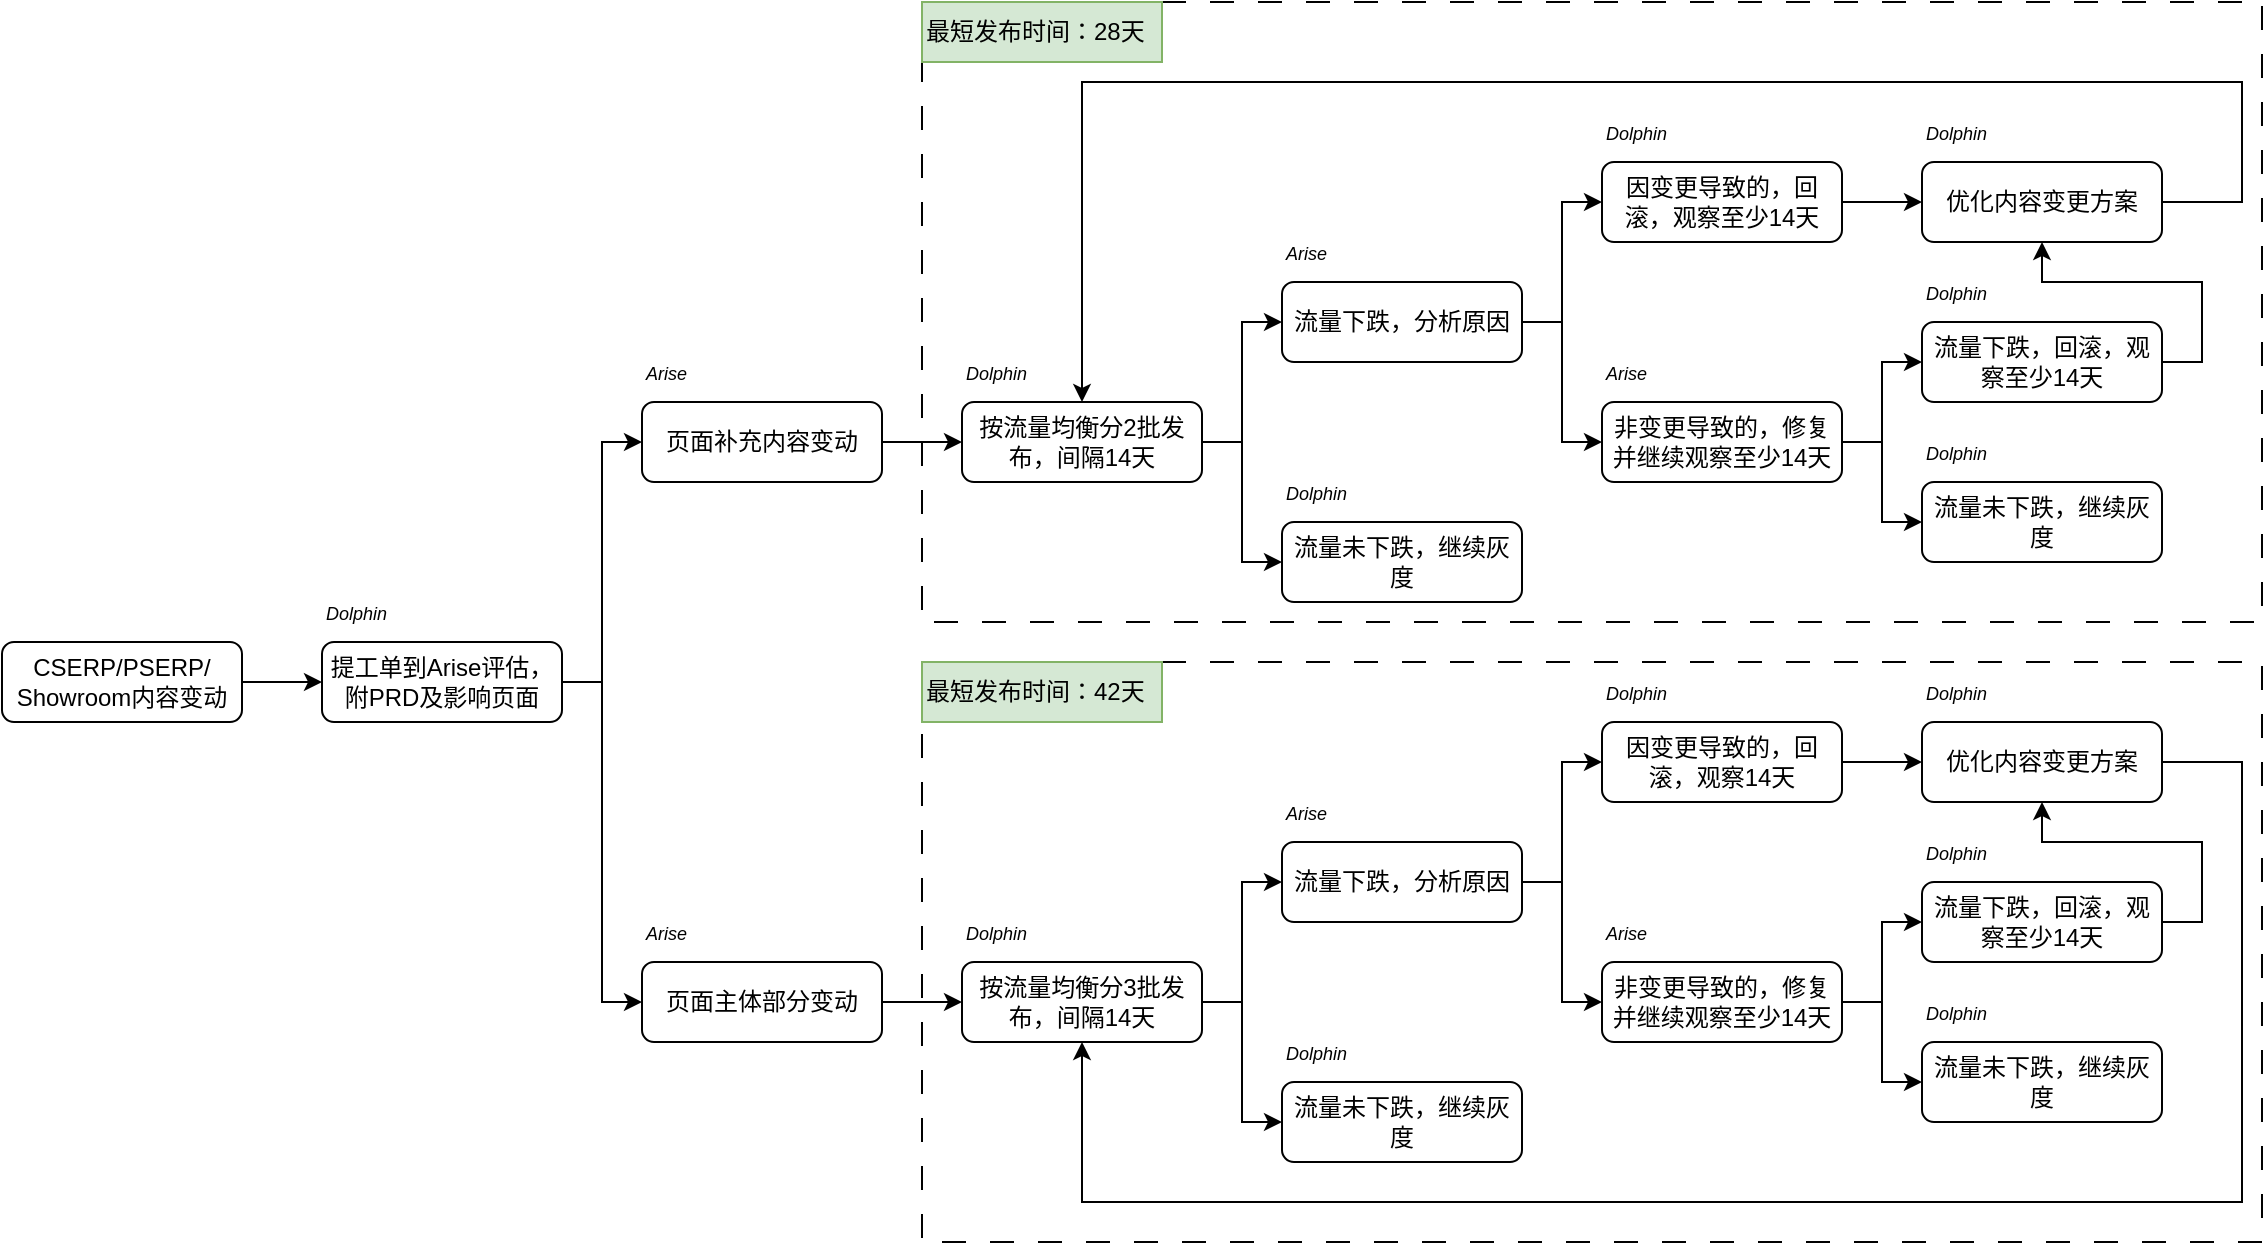 <mxfile version="27.2.0">
  <diagram name="第 1 页" id="cPDzZspk4rFNg1R5x_Es">
    <mxGraphModel dx="1426" dy="1828" grid="1" gridSize="10" guides="1" tooltips="1" connect="1" arrows="1" fold="1" page="1" pageScale="1" pageWidth="827" pageHeight="1169" math="0" shadow="0">
      <root>
        <mxCell id="0" />
        <mxCell id="1" parent="0" />
        <mxCell id="_8_idL4iygTQgJaF1n6U-74" value="" style="rounded=0;whiteSpace=wrap;html=1;fillColor=none;dashed=1;dashPattern=12 12;" vertex="1" parent="1">
          <mxGeometry x="500" y="170" width="670" height="290" as="geometry" />
        </mxCell>
        <mxCell id="_8_idL4iygTQgJaF1n6U-73" value="" style="rounded=0;whiteSpace=wrap;html=1;fillColor=none;dashed=1;dashPattern=12 12;" vertex="1" parent="1">
          <mxGeometry x="500" y="-160" width="670" height="310" as="geometry" />
        </mxCell>
        <mxCell id="_8_idL4iygTQgJaF1n6U-19" style="edgeStyle=orthogonalEdgeStyle;rounded=0;orthogonalLoop=1;jettySize=auto;html=1;exitX=1;exitY=0.5;exitDx=0;exitDy=0;entryX=0;entryY=0.5;entryDx=0;entryDy=0;" edge="1" parent="1" source="_8_idL4iygTQgJaF1n6U-1" target="_8_idL4iygTQgJaF1n6U-2">
          <mxGeometry relative="1" as="geometry" />
        </mxCell>
        <mxCell id="_8_idL4iygTQgJaF1n6U-1" value="CSERP/PSERP/&lt;div&gt;Showroom内容变动&lt;/div&gt;" style="rounded=1;whiteSpace=wrap;html=1;" vertex="1" parent="1">
          <mxGeometry x="40" y="160" width="120" height="40" as="geometry" />
        </mxCell>
        <mxCell id="_8_idL4iygTQgJaF1n6U-20" style="edgeStyle=orthogonalEdgeStyle;rounded=0;orthogonalLoop=1;jettySize=auto;html=1;exitX=1;exitY=0.5;exitDx=0;exitDy=0;entryX=0;entryY=0.5;entryDx=0;entryDy=0;" edge="1" parent="1" source="_8_idL4iygTQgJaF1n6U-2" target="_8_idL4iygTQgJaF1n6U-3">
          <mxGeometry relative="1" as="geometry" />
        </mxCell>
        <mxCell id="_8_idL4iygTQgJaF1n6U-21" style="edgeStyle=orthogonalEdgeStyle;rounded=0;orthogonalLoop=1;jettySize=auto;html=1;exitX=1;exitY=0.5;exitDx=0;exitDy=0;entryX=0;entryY=0.5;entryDx=0;entryDy=0;" edge="1" parent="1" source="_8_idL4iygTQgJaF1n6U-2" target="_8_idL4iygTQgJaF1n6U-4">
          <mxGeometry relative="1" as="geometry" />
        </mxCell>
        <mxCell id="_8_idL4iygTQgJaF1n6U-2" value="提工单到Arise评估，附PRD及影响页面" style="rounded=1;whiteSpace=wrap;html=1;" vertex="1" parent="1">
          <mxGeometry x="200" y="160" width="120" height="40" as="geometry" />
        </mxCell>
        <mxCell id="_8_idL4iygTQgJaF1n6U-22" style="edgeStyle=orthogonalEdgeStyle;rounded=0;orthogonalLoop=1;jettySize=auto;html=1;exitX=1;exitY=0.5;exitDx=0;exitDy=0;entryX=0;entryY=0.5;entryDx=0;entryDy=0;" edge="1" parent="1" source="_8_idL4iygTQgJaF1n6U-3" target="_8_idL4iygTQgJaF1n6U-5">
          <mxGeometry relative="1" as="geometry" />
        </mxCell>
        <mxCell id="_8_idL4iygTQgJaF1n6U-3" value="页面补充内容变动" style="rounded=1;whiteSpace=wrap;html=1;" vertex="1" parent="1">
          <mxGeometry x="360" y="40" width="120" height="40" as="geometry" />
        </mxCell>
        <mxCell id="_8_idL4iygTQgJaF1n6U-32" style="edgeStyle=orthogonalEdgeStyle;rounded=0;orthogonalLoop=1;jettySize=auto;html=1;exitX=1;exitY=0.5;exitDx=0;exitDy=0;entryX=0;entryY=0.5;entryDx=0;entryDy=0;" edge="1" parent="1" source="_8_idL4iygTQgJaF1n6U-4" target="_8_idL4iygTQgJaF1n6U-12">
          <mxGeometry relative="1" as="geometry" />
        </mxCell>
        <mxCell id="_8_idL4iygTQgJaF1n6U-4" value="页面主体部分变动" style="rounded=1;whiteSpace=wrap;html=1;" vertex="1" parent="1">
          <mxGeometry x="360" y="320" width="120" height="40" as="geometry" />
        </mxCell>
        <mxCell id="_8_idL4iygTQgJaF1n6U-25" style="edgeStyle=orthogonalEdgeStyle;rounded=0;orthogonalLoop=1;jettySize=auto;html=1;exitX=1;exitY=0.5;exitDx=0;exitDy=0;entryX=0;entryY=0.5;entryDx=0;entryDy=0;" edge="1" parent="1" source="_8_idL4iygTQgJaF1n6U-5" target="_8_idL4iygTQgJaF1n6U-6">
          <mxGeometry relative="1" as="geometry" />
        </mxCell>
        <mxCell id="_8_idL4iygTQgJaF1n6U-31" style="edgeStyle=orthogonalEdgeStyle;rounded=0;orthogonalLoop=1;jettySize=auto;html=1;exitX=1;exitY=0.5;exitDx=0;exitDy=0;entryX=0;entryY=0.5;entryDx=0;entryDy=0;" edge="1" parent="1" source="_8_idL4iygTQgJaF1n6U-5" target="_8_idL4iygTQgJaF1n6U-7">
          <mxGeometry relative="1" as="geometry" />
        </mxCell>
        <mxCell id="_8_idL4iygTQgJaF1n6U-5" value="按流量均衡分2批发布，间隔14天" style="rounded=1;whiteSpace=wrap;html=1;" vertex="1" parent="1">
          <mxGeometry x="520" y="40" width="120" height="40" as="geometry" />
        </mxCell>
        <mxCell id="_8_idL4iygTQgJaF1n6U-26" style="edgeStyle=orthogonalEdgeStyle;rounded=0;orthogonalLoop=1;jettySize=auto;html=1;exitX=1;exitY=0.5;exitDx=0;exitDy=0;entryX=0;entryY=0.5;entryDx=0;entryDy=0;" edge="1" parent="1" source="_8_idL4iygTQgJaF1n6U-6" target="_8_idL4iygTQgJaF1n6U-8">
          <mxGeometry relative="1" as="geometry" />
        </mxCell>
        <mxCell id="_8_idL4iygTQgJaF1n6U-28" style="edgeStyle=orthogonalEdgeStyle;rounded=0;orthogonalLoop=1;jettySize=auto;html=1;exitX=1;exitY=0.5;exitDx=0;exitDy=0;entryX=0;entryY=0.5;entryDx=0;entryDy=0;" edge="1" parent="1" source="_8_idL4iygTQgJaF1n6U-6" target="_8_idL4iygTQgJaF1n6U-17">
          <mxGeometry relative="1" as="geometry" />
        </mxCell>
        <mxCell id="_8_idL4iygTQgJaF1n6U-6" value="流量下跌，分析原因" style="rounded=1;whiteSpace=wrap;html=1;" vertex="1" parent="1">
          <mxGeometry x="680" y="-20" width="120" height="40" as="geometry" />
        </mxCell>
        <mxCell id="_8_idL4iygTQgJaF1n6U-7" value="流量未下跌，继续灰度" style="rounded=1;whiteSpace=wrap;html=1;" vertex="1" parent="1">
          <mxGeometry x="680" y="100" width="120" height="40" as="geometry" />
        </mxCell>
        <mxCell id="_8_idL4iygTQgJaF1n6U-27" style="edgeStyle=orthogonalEdgeStyle;rounded=0;orthogonalLoop=1;jettySize=auto;html=1;exitX=1;exitY=0.5;exitDx=0;exitDy=0;entryX=0;entryY=0.5;entryDx=0;entryDy=0;" edge="1" parent="1" source="_8_idL4iygTQgJaF1n6U-8" target="_8_idL4iygTQgJaF1n6U-10">
          <mxGeometry relative="1" as="geometry" />
        </mxCell>
        <mxCell id="_8_idL4iygTQgJaF1n6U-8" value="因变更导致的，回滚，观察至少14天" style="rounded=1;whiteSpace=wrap;html=1;" vertex="1" parent="1">
          <mxGeometry x="840" y="-80" width="120" height="40" as="geometry" />
        </mxCell>
        <mxCell id="_8_idL4iygTQgJaF1n6U-41" style="edgeStyle=orthogonalEdgeStyle;rounded=0;orthogonalLoop=1;jettySize=auto;html=1;exitX=1;exitY=0.5;exitDx=0;exitDy=0;entryX=0.5;entryY=0;entryDx=0;entryDy=0;" edge="1" parent="1" source="_8_idL4iygTQgJaF1n6U-10" target="_8_idL4iygTQgJaF1n6U-5">
          <mxGeometry relative="1" as="geometry">
            <Array as="points">
              <mxPoint x="1160" y="-60" />
              <mxPoint x="1160" y="-120" />
              <mxPoint x="580" y="-120" />
            </Array>
          </mxGeometry>
        </mxCell>
        <mxCell id="_8_idL4iygTQgJaF1n6U-10" value="优化内容变更方案" style="rounded=1;whiteSpace=wrap;html=1;" vertex="1" parent="1">
          <mxGeometry x="1000" y="-80" width="120" height="40" as="geometry" />
        </mxCell>
        <mxCell id="_8_idL4iygTQgJaF1n6U-33" style="edgeStyle=orthogonalEdgeStyle;rounded=0;orthogonalLoop=1;jettySize=auto;html=1;exitX=1;exitY=0.5;exitDx=0;exitDy=0;entryX=0;entryY=0.5;entryDx=0;entryDy=0;" edge="1" parent="1" source="_8_idL4iygTQgJaF1n6U-12" target="_8_idL4iygTQgJaF1n6U-13">
          <mxGeometry relative="1" as="geometry" />
        </mxCell>
        <mxCell id="_8_idL4iygTQgJaF1n6U-42" style="edgeStyle=orthogonalEdgeStyle;rounded=0;orthogonalLoop=1;jettySize=auto;html=1;exitX=1;exitY=0.5;exitDx=0;exitDy=0;entryX=0;entryY=0.5;entryDx=0;entryDy=0;" edge="1" parent="1" source="_8_idL4iygTQgJaF1n6U-12" target="_8_idL4iygTQgJaF1n6U-14">
          <mxGeometry relative="1" as="geometry" />
        </mxCell>
        <mxCell id="_8_idL4iygTQgJaF1n6U-12" value="按流量均衡分3批发布，间隔14天" style="rounded=1;whiteSpace=wrap;html=1;" vertex="1" parent="1">
          <mxGeometry x="520" y="320" width="120" height="40" as="geometry" />
        </mxCell>
        <mxCell id="_8_idL4iygTQgJaF1n6U-34" style="edgeStyle=orthogonalEdgeStyle;rounded=0;orthogonalLoop=1;jettySize=auto;html=1;exitX=1;exitY=0.5;exitDx=0;exitDy=0;entryX=0;entryY=0.5;entryDx=0;entryDy=0;" edge="1" parent="1" source="_8_idL4iygTQgJaF1n6U-13" target="_8_idL4iygTQgJaF1n6U-15">
          <mxGeometry relative="1" as="geometry" />
        </mxCell>
        <mxCell id="_8_idL4iygTQgJaF1n6U-35" style="edgeStyle=orthogonalEdgeStyle;rounded=0;orthogonalLoop=1;jettySize=auto;html=1;exitX=1;exitY=0.5;exitDx=0;exitDy=0;entryX=0;entryY=0.5;entryDx=0;entryDy=0;" edge="1" parent="1" source="_8_idL4iygTQgJaF1n6U-13" target="_8_idL4iygTQgJaF1n6U-18">
          <mxGeometry relative="1" as="geometry" />
        </mxCell>
        <mxCell id="_8_idL4iygTQgJaF1n6U-13" value="流量下跌，分析原因" style="rounded=1;whiteSpace=wrap;html=1;" vertex="1" parent="1">
          <mxGeometry x="680" y="260" width="120" height="40" as="geometry" />
        </mxCell>
        <mxCell id="_8_idL4iygTQgJaF1n6U-14" value="流量未下跌，继续灰度" style="rounded=1;whiteSpace=wrap;html=1;" vertex="1" parent="1">
          <mxGeometry x="680" y="380" width="120" height="40" as="geometry" />
        </mxCell>
        <mxCell id="_8_idL4iygTQgJaF1n6U-38" style="edgeStyle=orthogonalEdgeStyle;rounded=0;orthogonalLoop=1;jettySize=auto;html=1;exitX=1;exitY=0.5;exitDx=0;exitDy=0;entryX=0;entryY=0.5;entryDx=0;entryDy=0;" edge="1" parent="1" source="_8_idL4iygTQgJaF1n6U-15" target="_8_idL4iygTQgJaF1n6U-16">
          <mxGeometry relative="1" as="geometry" />
        </mxCell>
        <mxCell id="_8_idL4iygTQgJaF1n6U-15" value="因变更导致的，回滚，观察14天" style="rounded=1;whiteSpace=wrap;html=1;" vertex="1" parent="1">
          <mxGeometry x="840" y="200" width="120" height="40" as="geometry" />
        </mxCell>
        <mxCell id="_8_idL4iygTQgJaF1n6U-43" style="edgeStyle=orthogonalEdgeStyle;rounded=0;orthogonalLoop=1;jettySize=auto;html=1;exitX=1;exitY=0.5;exitDx=0;exitDy=0;entryX=0.5;entryY=1;entryDx=0;entryDy=0;" edge="1" parent="1" source="_8_idL4iygTQgJaF1n6U-16" target="_8_idL4iygTQgJaF1n6U-12">
          <mxGeometry relative="1" as="geometry">
            <Array as="points">
              <mxPoint x="1160" y="220" />
              <mxPoint x="1160" y="440" />
              <mxPoint x="580" y="440" />
            </Array>
          </mxGeometry>
        </mxCell>
        <mxCell id="_8_idL4iygTQgJaF1n6U-16" value="优化内容变更方案" style="rounded=1;whiteSpace=wrap;html=1;" vertex="1" parent="1">
          <mxGeometry x="1000" y="200" width="120" height="40" as="geometry" />
        </mxCell>
        <mxCell id="_8_idL4iygTQgJaF1n6U-29" style="edgeStyle=orthogonalEdgeStyle;rounded=0;orthogonalLoop=1;jettySize=auto;html=1;exitX=1;exitY=0.5;exitDx=0;exitDy=0;entryX=0;entryY=0.5;entryDx=0;entryDy=0;" edge="1" parent="1" source="_8_idL4iygTQgJaF1n6U-17" target="_8_idL4iygTQgJaF1n6U-23">
          <mxGeometry relative="1" as="geometry" />
        </mxCell>
        <mxCell id="_8_idL4iygTQgJaF1n6U-30" style="edgeStyle=orthogonalEdgeStyle;rounded=0;orthogonalLoop=1;jettySize=auto;html=1;exitX=1;exitY=0.5;exitDx=0;exitDy=0;entryX=0;entryY=0.5;entryDx=0;entryDy=0;" edge="1" parent="1" source="_8_idL4iygTQgJaF1n6U-17" target="_8_idL4iygTQgJaF1n6U-24">
          <mxGeometry relative="1" as="geometry" />
        </mxCell>
        <mxCell id="_8_idL4iygTQgJaF1n6U-17" value="非变更导致的，修复并继续观察至少14天" style="rounded=1;whiteSpace=wrap;html=1;" vertex="1" parent="1">
          <mxGeometry x="840" y="40" width="120" height="40" as="geometry" />
        </mxCell>
        <mxCell id="_8_idL4iygTQgJaF1n6U-39" style="edgeStyle=orthogonalEdgeStyle;rounded=0;orthogonalLoop=1;jettySize=auto;html=1;exitX=1;exitY=0.5;exitDx=0;exitDy=0;entryX=0;entryY=0.5;entryDx=0;entryDy=0;" edge="1" parent="1" source="_8_idL4iygTQgJaF1n6U-18" target="_8_idL4iygTQgJaF1n6U-36">
          <mxGeometry relative="1" as="geometry" />
        </mxCell>
        <mxCell id="_8_idL4iygTQgJaF1n6U-40" style="edgeStyle=orthogonalEdgeStyle;rounded=0;orthogonalLoop=1;jettySize=auto;html=1;exitX=1;exitY=0.5;exitDx=0;exitDy=0;entryX=0;entryY=0.5;entryDx=0;entryDy=0;" edge="1" parent="1" source="_8_idL4iygTQgJaF1n6U-18" target="_8_idL4iygTQgJaF1n6U-37">
          <mxGeometry relative="1" as="geometry" />
        </mxCell>
        <mxCell id="_8_idL4iygTQgJaF1n6U-18" value="非变更导致的，修复并继续观察至少14天" style="rounded=1;whiteSpace=wrap;html=1;" vertex="1" parent="1">
          <mxGeometry x="840" y="320" width="120" height="40" as="geometry" />
        </mxCell>
        <mxCell id="_8_idL4iygTQgJaF1n6U-69" style="edgeStyle=orthogonalEdgeStyle;rounded=0;orthogonalLoop=1;jettySize=auto;html=1;exitX=1;exitY=0.5;exitDx=0;exitDy=0;entryX=0.5;entryY=1;entryDx=0;entryDy=0;" edge="1" parent="1" source="_8_idL4iygTQgJaF1n6U-23" target="_8_idL4iygTQgJaF1n6U-10">
          <mxGeometry relative="1" as="geometry" />
        </mxCell>
        <mxCell id="_8_idL4iygTQgJaF1n6U-23" value="流量下跌，回滚，观察至少14天" style="rounded=1;whiteSpace=wrap;html=1;" vertex="1" parent="1">
          <mxGeometry x="1000" width="120" height="40" as="geometry" />
        </mxCell>
        <mxCell id="_8_idL4iygTQgJaF1n6U-24" value="流量未下跌，继续灰度" style="rounded=1;whiteSpace=wrap;html=1;" vertex="1" parent="1">
          <mxGeometry x="1000" y="80" width="120" height="40" as="geometry" />
        </mxCell>
        <mxCell id="_8_idL4iygTQgJaF1n6U-70" style="edgeStyle=orthogonalEdgeStyle;rounded=0;orthogonalLoop=1;jettySize=auto;html=1;exitX=1;exitY=0.5;exitDx=0;exitDy=0;entryX=0.5;entryY=1;entryDx=0;entryDy=0;" edge="1" parent="1" source="_8_idL4iygTQgJaF1n6U-36" target="_8_idL4iygTQgJaF1n6U-16">
          <mxGeometry relative="1" as="geometry" />
        </mxCell>
        <mxCell id="_8_idL4iygTQgJaF1n6U-36" value="流量下跌，回滚，观察至少14天" style="rounded=1;whiteSpace=wrap;html=1;" vertex="1" parent="1">
          <mxGeometry x="1000" y="280" width="120" height="40" as="geometry" />
        </mxCell>
        <mxCell id="_8_idL4iygTQgJaF1n6U-37" value="流量未下跌，继续灰度" style="rounded=1;whiteSpace=wrap;html=1;" vertex="1" parent="1">
          <mxGeometry x="1000" y="360" width="120" height="40" as="geometry" />
        </mxCell>
        <mxCell id="_8_idL4iygTQgJaF1n6U-45" value="&lt;font style=&quot;font-size: 9px;&quot;&gt;&lt;i&gt;Dolphin&lt;/i&gt;&lt;/font&gt;" style="text;html=1;align=left;verticalAlign=middle;whiteSpace=wrap;rounded=0;" vertex="1" parent="1">
          <mxGeometry x="200" y="130" width="40" height="30" as="geometry" />
        </mxCell>
        <mxCell id="_8_idL4iygTQgJaF1n6U-48" value="&lt;font style=&quot;font-size: 9px;&quot;&gt;&lt;i&gt;Arise&lt;/i&gt;&lt;/font&gt;" style="text;html=1;align=left;verticalAlign=middle;whiteSpace=wrap;rounded=0;" vertex="1" parent="1">
          <mxGeometry x="360" y="10" width="40" height="30" as="geometry" />
        </mxCell>
        <mxCell id="_8_idL4iygTQgJaF1n6U-49" value="&lt;font style=&quot;font-size: 9px;&quot;&gt;&lt;i&gt;Arise&lt;/i&gt;&lt;/font&gt;" style="text;html=1;align=left;verticalAlign=middle;whiteSpace=wrap;rounded=0;" vertex="1" parent="1">
          <mxGeometry x="360" y="290" width="40" height="30" as="geometry" />
        </mxCell>
        <mxCell id="_8_idL4iygTQgJaF1n6U-51" value="&lt;font style=&quot;font-size: 9px;&quot;&gt;&lt;i&gt;Dolphin&lt;/i&gt;&lt;/font&gt;" style="text;html=1;align=left;verticalAlign=middle;whiteSpace=wrap;rounded=0;" vertex="1" parent="1">
          <mxGeometry x="520" y="10" width="40" height="30" as="geometry" />
        </mxCell>
        <mxCell id="_8_idL4iygTQgJaF1n6U-52" value="&lt;font style=&quot;font-size: 9px;&quot;&gt;&lt;i&gt;Dolphin&lt;/i&gt;&lt;/font&gt;" style="text;html=1;align=left;verticalAlign=middle;whiteSpace=wrap;rounded=0;" vertex="1" parent="1">
          <mxGeometry x="520" y="290" width="40" height="30" as="geometry" />
        </mxCell>
        <mxCell id="_8_idL4iygTQgJaF1n6U-53" value="&lt;font style=&quot;font-size: 9px;&quot;&gt;&lt;i&gt;Arise&lt;/i&gt;&lt;/font&gt;" style="text;html=1;align=left;verticalAlign=middle;whiteSpace=wrap;rounded=0;" vertex="1" parent="1">
          <mxGeometry x="680" y="-50" width="40" height="30" as="geometry" />
        </mxCell>
        <mxCell id="_8_idL4iygTQgJaF1n6U-54" value="&lt;font style=&quot;font-size: 9px;&quot;&gt;&lt;i&gt;Arise&lt;/i&gt;&lt;/font&gt;" style="text;html=1;align=left;verticalAlign=middle;whiteSpace=wrap;rounded=0;" vertex="1" parent="1">
          <mxGeometry x="680" y="230" width="40" height="30" as="geometry" />
        </mxCell>
        <mxCell id="_8_idL4iygTQgJaF1n6U-55" value="&lt;font style=&quot;font-size: 9px;&quot;&gt;&lt;i&gt;Dolphin&lt;/i&gt;&lt;/font&gt;" style="text;html=1;align=left;verticalAlign=middle;whiteSpace=wrap;rounded=0;" vertex="1" parent="1">
          <mxGeometry x="680" y="70" width="40" height="30" as="geometry" />
        </mxCell>
        <mxCell id="_8_idL4iygTQgJaF1n6U-56" value="&lt;font style=&quot;font-size: 9px;&quot;&gt;&lt;i&gt;Dolphin&lt;/i&gt;&lt;/font&gt;" style="text;html=1;align=left;verticalAlign=middle;whiteSpace=wrap;rounded=0;" vertex="1" parent="1">
          <mxGeometry x="680" y="350" width="40" height="30" as="geometry" />
        </mxCell>
        <mxCell id="_8_idL4iygTQgJaF1n6U-57" value="&lt;font style=&quot;font-size: 9px;&quot;&gt;&lt;i&gt;Arise&lt;/i&gt;&lt;/font&gt;" style="text;html=1;align=left;verticalAlign=middle;whiteSpace=wrap;rounded=0;" vertex="1" parent="1">
          <mxGeometry x="840" y="10" width="40" height="30" as="geometry" />
        </mxCell>
        <mxCell id="_8_idL4iygTQgJaF1n6U-58" value="&lt;font style=&quot;font-size: 9px;&quot;&gt;&lt;i&gt;Arise&lt;/i&gt;&lt;/font&gt;" style="text;html=1;align=left;verticalAlign=middle;whiteSpace=wrap;rounded=0;" vertex="1" parent="1">
          <mxGeometry x="840" y="290" width="40" height="30" as="geometry" />
        </mxCell>
        <mxCell id="_8_idL4iygTQgJaF1n6U-60" value="&lt;font style=&quot;font-size: 9px;&quot;&gt;&lt;i&gt;Dolphin&lt;/i&gt;&lt;/font&gt;" style="text;html=1;align=left;verticalAlign=middle;whiteSpace=wrap;rounded=0;" vertex="1" parent="1">
          <mxGeometry x="840" y="-110" width="40" height="30" as="geometry" />
        </mxCell>
        <mxCell id="_8_idL4iygTQgJaF1n6U-61" value="&lt;font style=&quot;font-size: 9px;&quot;&gt;&lt;i&gt;Dolphin&lt;/i&gt;&lt;/font&gt;" style="text;html=1;align=left;verticalAlign=middle;whiteSpace=wrap;rounded=0;" vertex="1" parent="1">
          <mxGeometry x="1000" y="-110" width="40" height="30" as="geometry" />
        </mxCell>
        <mxCell id="_8_idL4iygTQgJaF1n6U-62" value="&lt;font style=&quot;font-size: 9px;&quot;&gt;&lt;i&gt;Dolphin&lt;/i&gt;&lt;/font&gt;" style="text;html=1;align=left;verticalAlign=middle;whiteSpace=wrap;rounded=0;" vertex="1" parent="1">
          <mxGeometry x="1000" y="-30" width="40" height="30" as="geometry" />
        </mxCell>
        <mxCell id="_8_idL4iygTQgJaF1n6U-63" value="&lt;font style=&quot;font-size: 9px;&quot;&gt;&lt;i&gt;Dolphin&lt;/i&gt;&lt;/font&gt;" style="text;html=1;align=left;verticalAlign=middle;whiteSpace=wrap;rounded=0;" vertex="1" parent="1">
          <mxGeometry x="1000" y="50" width="40" height="30" as="geometry" />
        </mxCell>
        <mxCell id="_8_idL4iygTQgJaF1n6U-64" value="&lt;font style=&quot;font-size: 9px;&quot;&gt;&lt;i&gt;Dolphin&lt;/i&gt;&lt;/font&gt;" style="text;html=1;align=left;verticalAlign=middle;whiteSpace=wrap;rounded=0;" vertex="1" parent="1">
          <mxGeometry x="1000" y="170" width="40" height="30" as="geometry" />
        </mxCell>
        <mxCell id="_8_idL4iygTQgJaF1n6U-65" value="&lt;font style=&quot;font-size: 9px;&quot;&gt;&lt;i&gt;Dolphin&lt;/i&gt;&lt;/font&gt;" style="text;html=1;align=left;verticalAlign=middle;whiteSpace=wrap;rounded=0;" vertex="1" parent="1">
          <mxGeometry x="1000" y="250" width="40" height="30" as="geometry" />
        </mxCell>
        <mxCell id="_8_idL4iygTQgJaF1n6U-66" value="&lt;font style=&quot;font-size: 9px;&quot;&gt;&lt;i&gt;Dolphin&lt;/i&gt;&lt;/font&gt;" style="text;html=1;align=left;verticalAlign=middle;whiteSpace=wrap;rounded=0;" vertex="1" parent="1">
          <mxGeometry x="1000" y="330" width="40" height="30" as="geometry" />
        </mxCell>
        <mxCell id="_8_idL4iygTQgJaF1n6U-67" value="&lt;font style=&quot;font-size: 9px;&quot;&gt;&lt;i&gt;Dolphin&lt;/i&gt;&lt;/font&gt;" style="text;html=1;align=left;verticalAlign=middle;whiteSpace=wrap;rounded=0;" vertex="1" parent="1">
          <mxGeometry x="840" y="170" width="40" height="30" as="geometry" />
        </mxCell>
        <mxCell id="_8_idL4iygTQgJaF1n6U-71" value="最短发布时间：28天" style="text;html=1;align=left;verticalAlign=middle;whiteSpace=wrap;rounded=0;fillColor=#d5e8d4;strokeColor=#82b366;" vertex="1" parent="1">
          <mxGeometry x="500" y="-160" width="120" height="30" as="geometry" />
        </mxCell>
        <mxCell id="_8_idL4iygTQgJaF1n6U-72" value="最短发布时间：42天" style="text;html=1;align=left;verticalAlign=middle;whiteSpace=wrap;rounded=0;fillColor=#d5e8d4;strokeColor=#82b366;" vertex="1" parent="1">
          <mxGeometry x="500" y="170" width="120" height="30" as="geometry" />
        </mxCell>
      </root>
    </mxGraphModel>
  </diagram>
</mxfile>

